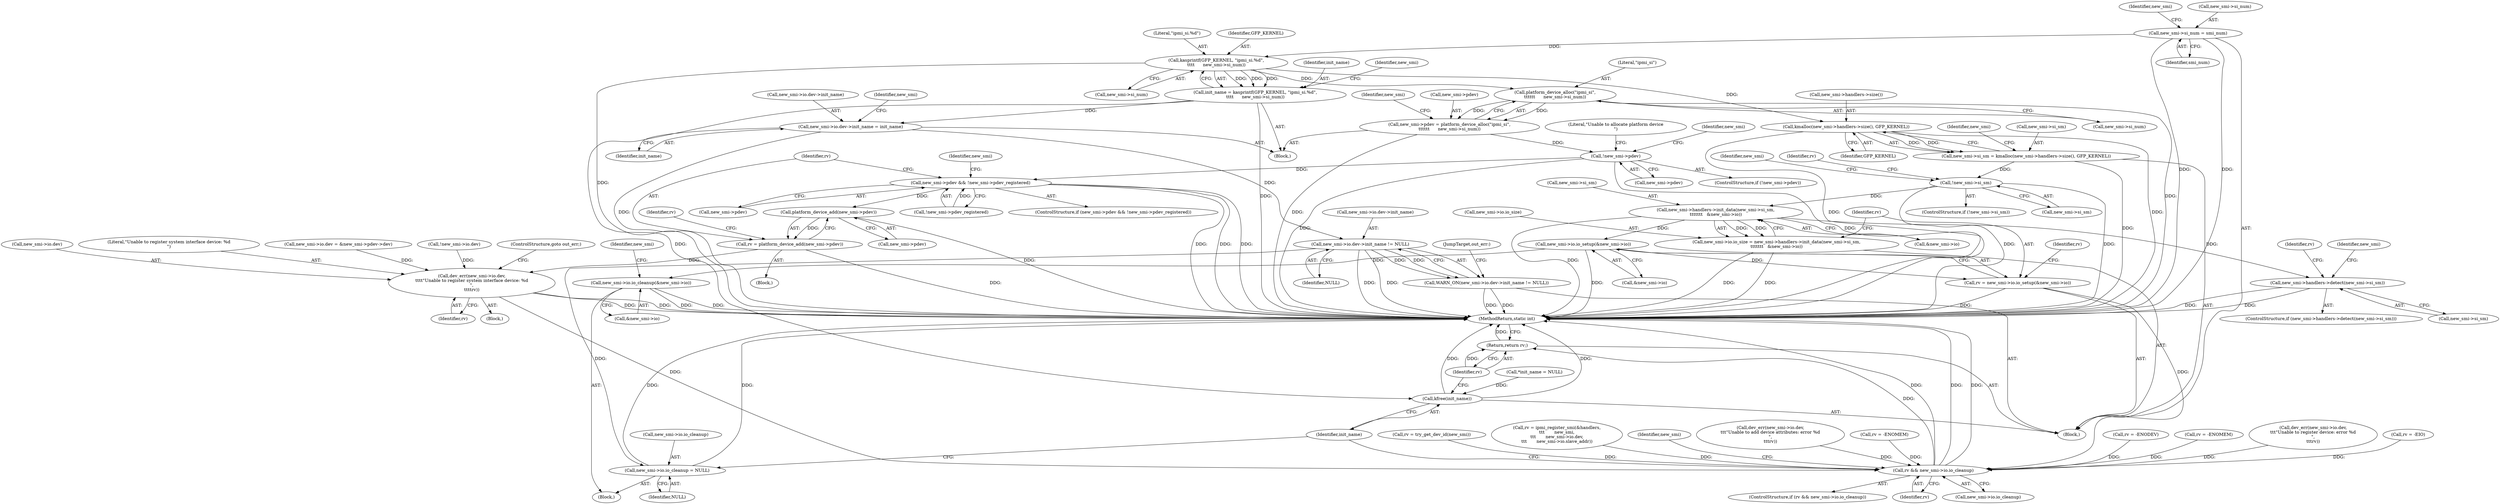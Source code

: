 digraph "0_linux_401e7e88d4ef80188ffa07095ac00456f901b8c4@API" {
"1000212" [label="(Call,kasprintf(GFP_KERNEL, \"ipmi_si.%d\",\n\t\t\t\t      new_smi->si_num))"];
"1000197" [label="(Call,new_smi->si_num = smi_num)"];
"1000210" [label="(Call,init_name = kasprintf(GFP_KERNEL, \"ipmi_si.%d\",\n\t\t\t\t      new_smi->si_num))"];
"1000264" [label="(Call,new_smi->io.dev->init_name = init_name)"];
"1000568" [label="(Call,new_smi->io.dev->init_name != NULL)"];
"1000567" [label="(Call,WARN_ON(new_smi->io.dev->init_name != NULL))"];
"1000592" [label="(Call,new_smi->io.io_cleanup = NULL)"];
"1000599" [label="(Call,kfree(init_name))"];
"1000222" [label="(Call,platform_device_alloc(\"ipmi_si\",\n\t\t\t\t\t\t      new_smi->si_num))"];
"1000218" [label="(Call,new_smi->pdev = platform_device_alloc(\"ipmi_si\",\n\t\t\t\t\t\t      new_smi->si_num))"];
"1000228" [label="(Call,!new_smi->pdev)"];
"1000457" [label="(Call,new_smi->pdev && !new_smi->pdev_registered)"];
"1000468" [label="(Call,platform_device_add(new_smi->pdev))"];
"1000466" [label="(Call,rv = platform_device_add(new_smi->pdev))"];
"1000475" [label="(Call,dev_err(new_smi->io.dev,\n\t\t\t\t\"Unable to register system interface device: %d\n\",\n\t\t\t\trv))"];
"1000579" [label="(Call,rv && new_smi->io.io_cleanup)"];
"1000601" [label="(Return,return rv;)"];
"1000277" [label="(Call,kmalloc(new_smi->handlers->size(), GFP_KERNEL))"];
"1000273" [label="(Call,new_smi->si_sm = kmalloc(new_smi->handlers->size(), GFP_KERNEL))"];
"1000281" [label="(Call,!new_smi->si_sm)"];
"1000297" [label="(Call,new_smi->handlers->init_data(new_smi->si_sm,\n\t\t\t\t\t\t\t   &new_smi->io))"];
"1000291" [label="(Call,new_smi->io.io_size = new_smi->handlers->init_data(new_smi->si_sm,\n\t\t\t\t\t\t\t   &new_smi->io))"];
"1000307" [label="(Call,new_smi->io.io_setup(&new_smi->io))"];
"1000305" [label="(Call,rv = new_smi->io.io_setup(&new_smi->io))"];
"1000587" [label="(Call,new_smi->io.io_cleanup(&new_smi->io))"];
"1000324" [label="(Call,new_smi->handlers->detect(new_smi->si_sm))"];
"1000342" [label="(Call,rv = -ENODEV)"];
"1000576" [label="(Identifier,NULL)"];
"1000305" [label="(Call,rv = new_smi->io.io_setup(&new_smi->io))"];
"1000215" [label="(Call,new_smi->si_num)"];
"1000230" [label="(Identifier,new_smi)"];
"1000222" [label="(Call,platform_device_alloc(\"ipmi_si\",\n\t\t\t\t\t\t      new_smi->si_num))"];
"1000235" [label="(Call,rv = -ENOMEM)"];
"1000469" [label="(Call,new_smi->pdev)"];
"1000467" [label="(Identifier,rv)"];
"1000308" [label="(Call,&new_smi->io)"];
"1000458" [label="(Call,new_smi->pdev)"];
"1000580" [label="(Identifier,rv)"];
"1000234" [label="(Literal,\"Unable to allocate platform device\n\")"];
"1000593" [label="(Call,new_smi->io.io_cleanup)"];
"1000240" [label="(Call,new_smi->io.dev = &new_smi->pdev->dev)"];
"1000265" [label="(Call,new_smi->io.dev->init_name)"];
"1000203" [label="(Call,!new_smi->io.dev)"];
"1000281" [label="(Call,!new_smi->si_sm)"];
"1000277" [label="(Call,kmalloc(new_smi->handlers->size(), GFP_KERNEL))"];
"1000602" [label="(Identifier,rv)"];
"1000219" [label="(Call,new_smi->pdev)"];
"1000598" [label="(Identifier,NULL)"];
"1000228" [label="(Call,!new_smi->pdev)"];
"1000473" [label="(Identifier,rv)"];
"1000603" [label="(MethodReturn,static int)"];
"1000592" [label="(Call,new_smi->io.io_cleanup = NULL)"];
"1000599" [label="(Call,kfree(init_name))"];
"1000567" [label="(Call,WARN_ON(new_smi->io.dev->init_name != NULL))"];
"1000595" [label="(Identifier,new_smi)"];
"1000113" [label="(Block,)"];
"1000229" [label="(Call,new_smi->pdev)"];
"1000272" [label="(Identifier,init_name)"];
"1000461" [label="(Call,!new_smi->pdev_registered)"];
"1000577" [label="(JumpTarget,out_err:)"];
"1000542" [label="(Call,dev_err(new_smi->io.dev,\n\t\t\t\"Unable to register device: error %d\n\",\n\t\t\trv))"];
"1000457" [label="(Call,new_smi->pdev && !new_smi->pdev_registered)"];
"1000278" [label="(Call,new_smi->handlers->size())"];
"1000348" [label="(Identifier,rv)"];
"1000192" [label="(Call,rv = -EIO)"];
"1000347" [label="(Call,rv = try_get_dev_id(new_smi))"];
"1000324" [label="(Call,new_smi->handlers->detect(new_smi->si_sm))"];
"1000280" [label="(ControlStructure,if (!new_smi->si_sm))"];
"1000332" [label="(Identifier,new_smi)"];
"1000264" [label="(Call,new_smi->io.dev->init_name = init_name)"];
"1000466" [label="(Call,rv = platform_device_add(new_smi->pdev))"];
"1000273" [label="(Call,new_smi->si_sm = kmalloc(new_smi->handlers->size(), GFP_KERNEL))"];
"1000214" [label="(Literal,\"ipmi_si.%d\")"];
"1000323" [label="(ControlStructure,if (new_smi->handlers->detect(new_smi->si_sm)))"];
"1000206" [label="(Identifier,new_smi)"];
"1000211" [label="(Identifier,init_name)"];
"1000456" [label="(ControlStructure,if (new_smi->pdev && !new_smi->pdev_registered))"];
"1000475" [label="(Call,dev_err(new_smi->io.dev,\n\t\t\t\t\"Unable to register system interface device: %d\n\",\n\t\t\t\trv))"];
"1000474" [label="(Block,)"];
"1000569" [label="(Call,new_smi->io.dev->init_name)"];
"1000220" [label="(Identifier,new_smi)"];
"1000292" [label="(Call,new_smi->io.io_size)"];
"1000283" [label="(Identifier,new_smi)"];
"1000297" [label="(Call,new_smi->handlers->init_data(new_smi->si_sm,\n\t\t\t\t\t\t\t   &new_smi->io))"];
"1000301" [label="(Call,&new_smi->io)"];
"1000600" [label="(Identifier,init_name)"];
"1000294" [label="(Identifier,new_smi)"];
"1000568" [label="(Call,new_smi->io.dev->init_name != NULL)"];
"1000291" [label="(Call,new_smi->io.io_size = new_smi->handlers->init_data(new_smi->si_sm,\n\t\t\t\t\t\t\t   &new_smi->io))"];
"1000279" [label="(Identifier,GFP_KERNEL)"];
"1000492" [label="(Identifier,new_smi)"];
"1000465" [label="(Block,)"];
"1000210" [label="(Call,init_name = kasprintf(GFP_KERNEL, \"ipmi_si.%d\",\n\t\t\t\t      new_smi->si_num))"];
"1000120" [label="(Call,*init_name = NULL)"];
"1000483" [label="(ControlStructure,goto out_err;)"];
"1000588" [label="(Call,&new_smi->io)"];
"1000218" [label="(Call,new_smi->pdev = platform_device_alloc(\"ipmi_si\",\n\t\t\t\t\t\t      new_smi->si_num))"];
"1000325" [label="(Call,new_smi->si_sm)"];
"1000224" [label="(Call,new_smi->si_num)"];
"1000523" [label="(Call,rv = ipmi_register_smi(&handlers,\n\t\t\t       new_smi,\n\t\t\t       new_smi->io.dev,\n\t\t\t       new_smi->io.slave_addr))"];
"1000275" [label="(Identifier,new_smi)"];
"1000282" [label="(Call,new_smi->si_sm)"];
"1000227" [label="(ControlStructure,if (!new_smi->pdev))"];
"1000586" [label="(Block,)"];
"1000243" [label="(Identifier,new_smi)"];
"1000209" [label="(Block,)"];
"1000482" [label="(Identifier,rv)"];
"1000581" [label="(Call,new_smi->io.io_cleanup)"];
"1000590" [label="(Identifier,new_smi)"];
"1000578" [label="(ControlStructure,if (rv && new_smi->io.io_cleanup))"];
"1000213" [label="(Identifier,GFP_KERNEL)"];
"1000212" [label="(Call,kasprintf(GFP_KERNEL, \"ipmi_si.%d\",\n\t\t\t\t      new_smi->si_num))"];
"1000579" [label="(Call,rv && new_smi->io.io_cleanup)"];
"1000468" [label="(Call,platform_device_add(new_smi->pdev))"];
"1000298" [label="(Call,new_smi->si_sm)"];
"1000313" [label="(Identifier,rv)"];
"1000601" [label="(Return,return rv;)"];
"1000587" [label="(Call,new_smi->io.io_cleanup(&new_smi->io))"];
"1000201" [label="(Identifier,smi_num)"];
"1000509" [label="(Call,dev_err(new_smi->io.dev,\n\t\t\t\"Unable to add device attributes: error %d\n\",\n\t\t\trv))"];
"1000223" [label="(Literal,\"ipmi_si\")"];
"1000274" [label="(Call,new_smi->si_sm)"];
"1000306" [label="(Identifier,rv)"];
"1000287" [label="(Identifier,rv)"];
"1000197" [label="(Call,new_smi->si_num = smi_num)"];
"1000476" [label="(Call,new_smi->io.dev)"];
"1000307" [label="(Call,new_smi->io.io_setup(&new_smi->io))"];
"1000198" [label="(Call,new_smi->si_num)"];
"1000286" [label="(Call,rv = -ENOMEM)"];
"1000481" [label="(Literal,\"Unable to register system interface device: %d\n\")"];
"1000212" -> "1000210"  [label="AST: "];
"1000212" -> "1000215"  [label="CFG: "];
"1000213" -> "1000212"  [label="AST: "];
"1000214" -> "1000212"  [label="AST: "];
"1000215" -> "1000212"  [label="AST: "];
"1000210" -> "1000212"  [label="CFG: "];
"1000212" -> "1000603"  [label="DDG: "];
"1000212" -> "1000210"  [label="DDG: "];
"1000212" -> "1000210"  [label="DDG: "];
"1000212" -> "1000210"  [label="DDG: "];
"1000197" -> "1000212"  [label="DDG: "];
"1000212" -> "1000222"  [label="DDG: "];
"1000212" -> "1000277"  [label="DDG: "];
"1000197" -> "1000113"  [label="AST: "];
"1000197" -> "1000201"  [label="CFG: "];
"1000198" -> "1000197"  [label="AST: "];
"1000201" -> "1000197"  [label="AST: "];
"1000206" -> "1000197"  [label="CFG: "];
"1000197" -> "1000603"  [label="DDG: "];
"1000197" -> "1000603"  [label="DDG: "];
"1000210" -> "1000209"  [label="AST: "];
"1000211" -> "1000210"  [label="AST: "];
"1000220" -> "1000210"  [label="CFG: "];
"1000210" -> "1000603"  [label="DDG: "];
"1000210" -> "1000264"  [label="DDG: "];
"1000210" -> "1000599"  [label="DDG: "];
"1000264" -> "1000209"  [label="AST: "];
"1000264" -> "1000272"  [label="CFG: "];
"1000265" -> "1000264"  [label="AST: "];
"1000272" -> "1000264"  [label="AST: "];
"1000275" -> "1000264"  [label="CFG: "];
"1000264" -> "1000603"  [label="DDG: "];
"1000264" -> "1000568"  [label="DDG: "];
"1000568" -> "1000567"  [label="AST: "];
"1000568" -> "1000576"  [label="CFG: "];
"1000569" -> "1000568"  [label="AST: "];
"1000576" -> "1000568"  [label="AST: "];
"1000567" -> "1000568"  [label="CFG: "];
"1000568" -> "1000603"  [label="DDG: "];
"1000568" -> "1000603"  [label="DDG: "];
"1000568" -> "1000567"  [label="DDG: "];
"1000568" -> "1000567"  [label="DDG: "];
"1000568" -> "1000592"  [label="DDG: "];
"1000567" -> "1000113"  [label="AST: "];
"1000577" -> "1000567"  [label="CFG: "];
"1000567" -> "1000603"  [label="DDG: "];
"1000567" -> "1000603"  [label="DDG: "];
"1000592" -> "1000586"  [label="AST: "];
"1000592" -> "1000598"  [label="CFG: "];
"1000593" -> "1000592"  [label="AST: "];
"1000598" -> "1000592"  [label="AST: "];
"1000600" -> "1000592"  [label="CFG: "];
"1000592" -> "1000603"  [label="DDG: "];
"1000592" -> "1000603"  [label="DDG: "];
"1000599" -> "1000113"  [label="AST: "];
"1000599" -> "1000600"  [label="CFG: "];
"1000600" -> "1000599"  [label="AST: "];
"1000602" -> "1000599"  [label="CFG: "];
"1000599" -> "1000603"  [label="DDG: "];
"1000599" -> "1000603"  [label="DDG: "];
"1000120" -> "1000599"  [label="DDG: "];
"1000222" -> "1000218"  [label="AST: "];
"1000222" -> "1000224"  [label="CFG: "];
"1000223" -> "1000222"  [label="AST: "];
"1000224" -> "1000222"  [label="AST: "];
"1000218" -> "1000222"  [label="CFG: "];
"1000222" -> "1000603"  [label="DDG: "];
"1000222" -> "1000218"  [label="DDG: "];
"1000222" -> "1000218"  [label="DDG: "];
"1000218" -> "1000209"  [label="AST: "];
"1000219" -> "1000218"  [label="AST: "];
"1000230" -> "1000218"  [label="CFG: "];
"1000218" -> "1000603"  [label="DDG: "];
"1000218" -> "1000228"  [label="DDG: "];
"1000228" -> "1000227"  [label="AST: "];
"1000228" -> "1000229"  [label="CFG: "];
"1000229" -> "1000228"  [label="AST: "];
"1000234" -> "1000228"  [label="CFG: "];
"1000243" -> "1000228"  [label="CFG: "];
"1000228" -> "1000603"  [label="DDG: "];
"1000228" -> "1000603"  [label="DDG: "];
"1000228" -> "1000457"  [label="DDG: "];
"1000457" -> "1000456"  [label="AST: "];
"1000457" -> "1000458"  [label="CFG: "];
"1000457" -> "1000461"  [label="CFG: "];
"1000458" -> "1000457"  [label="AST: "];
"1000461" -> "1000457"  [label="AST: "];
"1000467" -> "1000457"  [label="CFG: "];
"1000492" -> "1000457"  [label="CFG: "];
"1000457" -> "1000603"  [label="DDG: "];
"1000457" -> "1000603"  [label="DDG: "];
"1000457" -> "1000603"  [label="DDG: "];
"1000461" -> "1000457"  [label="DDG: "];
"1000457" -> "1000468"  [label="DDG: "];
"1000468" -> "1000466"  [label="AST: "];
"1000468" -> "1000469"  [label="CFG: "];
"1000469" -> "1000468"  [label="AST: "];
"1000466" -> "1000468"  [label="CFG: "];
"1000468" -> "1000603"  [label="DDG: "];
"1000468" -> "1000466"  [label="DDG: "];
"1000466" -> "1000465"  [label="AST: "];
"1000467" -> "1000466"  [label="AST: "];
"1000473" -> "1000466"  [label="CFG: "];
"1000466" -> "1000603"  [label="DDG: "];
"1000466" -> "1000475"  [label="DDG: "];
"1000475" -> "1000474"  [label="AST: "];
"1000475" -> "1000482"  [label="CFG: "];
"1000476" -> "1000475"  [label="AST: "];
"1000481" -> "1000475"  [label="AST: "];
"1000482" -> "1000475"  [label="AST: "];
"1000483" -> "1000475"  [label="CFG: "];
"1000475" -> "1000603"  [label="DDG: "];
"1000475" -> "1000603"  [label="DDG: "];
"1000240" -> "1000475"  [label="DDG: "];
"1000203" -> "1000475"  [label="DDG: "];
"1000475" -> "1000579"  [label="DDG: "];
"1000579" -> "1000578"  [label="AST: "];
"1000579" -> "1000580"  [label="CFG: "];
"1000579" -> "1000581"  [label="CFG: "];
"1000580" -> "1000579"  [label="AST: "];
"1000581" -> "1000579"  [label="AST: "];
"1000590" -> "1000579"  [label="CFG: "];
"1000600" -> "1000579"  [label="CFG: "];
"1000579" -> "1000603"  [label="DDG: "];
"1000579" -> "1000603"  [label="DDG: "];
"1000579" -> "1000603"  [label="DDG: "];
"1000523" -> "1000579"  [label="DDG: "];
"1000235" -> "1000579"  [label="DDG: "];
"1000342" -> "1000579"  [label="DDG: "];
"1000286" -> "1000579"  [label="DDG: "];
"1000347" -> "1000579"  [label="DDG: "];
"1000509" -> "1000579"  [label="DDG: "];
"1000305" -> "1000579"  [label="DDG: "];
"1000192" -> "1000579"  [label="DDG: "];
"1000542" -> "1000579"  [label="DDG: "];
"1000579" -> "1000601"  [label="DDG: "];
"1000601" -> "1000113"  [label="AST: "];
"1000601" -> "1000602"  [label="CFG: "];
"1000602" -> "1000601"  [label="AST: "];
"1000603" -> "1000601"  [label="CFG: "];
"1000601" -> "1000603"  [label="DDG: "];
"1000602" -> "1000601"  [label="DDG: "];
"1000277" -> "1000273"  [label="AST: "];
"1000277" -> "1000279"  [label="CFG: "];
"1000278" -> "1000277"  [label="AST: "];
"1000279" -> "1000277"  [label="AST: "];
"1000273" -> "1000277"  [label="CFG: "];
"1000277" -> "1000603"  [label="DDG: "];
"1000277" -> "1000603"  [label="DDG: "];
"1000277" -> "1000273"  [label="DDG: "];
"1000277" -> "1000273"  [label="DDG: "];
"1000273" -> "1000113"  [label="AST: "];
"1000274" -> "1000273"  [label="AST: "];
"1000283" -> "1000273"  [label="CFG: "];
"1000273" -> "1000603"  [label="DDG: "];
"1000273" -> "1000281"  [label="DDG: "];
"1000281" -> "1000280"  [label="AST: "];
"1000281" -> "1000282"  [label="CFG: "];
"1000282" -> "1000281"  [label="AST: "];
"1000287" -> "1000281"  [label="CFG: "];
"1000294" -> "1000281"  [label="CFG: "];
"1000281" -> "1000603"  [label="DDG: "];
"1000281" -> "1000603"  [label="DDG: "];
"1000281" -> "1000297"  [label="DDG: "];
"1000297" -> "1000291"  [label="AST: "];
"1000297" -> "1000301"  [label="CFG: "];
"1000298" -> "1000297"  [label="AST: "];
"1000301" -> "1000297"  [label="AST: "];
"1000291" -> "1000297"  [label="CFG: "];
"1000297" -> "1000603"  [label="DDG: "];
"1000297" -> "1000291"  [label="DDG: "];
"1000297" -> "1000291"  [label="DDG: "];
"1000297" -> "1000307"  [label="DDG: "];
"1000297" -> "1000324"  [label="DDG: "];
"1000291" -> "1000113"  [label="AST: "];
"1000292" -> "1000291"  [label="AST: "];
"1000306" -> "1000291"  [label="CFG: "];
"1000291" -> "1000603"  [label="DDG: "];
"1000291" -> "1000603"  [label="DDG: "];
"1000307" -> "1000305"  [label="AST: "];
"1000307" -> "1000308"  [label="CFG: "];
"1000308" -> "1000307"  [label="AST: "];
"1000305" -> "1000307"  [label="CFG: "];
"1000307" -> "1000603"  [label="DDG: "];
"1000307" -> "1000305"  [label="DDG: "];
"1000307" -> "1000587"  [label="DDG: "];
"1000305" -> "1000113"  [label="AST: "];
"1000306" -> "1000305"  [label="AST: "];
"1000313" -> "1000305"  [label="CFG: "];
"1000305" -> "1000603"  [label="DDG: "];
"1000587" -> "1000586"  [label="AST: "];
"1000587" -> "1000588"  [label="CFG: "];
"1000588" -> "1000587"  [label="AST: "];
"1000595" -> "1000587"  [label="CFG: "];
"1000587" -> "1000603"  [label="DDG: "];
"1000587" -> "1000603"  [label="DDG: "];
"1000324" -> "1000323"  [label="AST: "];
"1000324" -> "1000325"  [label="CFG: "];
"1000325" -> "1000324"  [label="AST: "];
"1000332" -> "1000324"  [label="CFG: "];
"1000348" -> "1000324"  [label="CFG: "];
"1000324" -> "1000603"  [label="DDG: "];
"1000324" -> "1000603"  [label="DDG: "];
}
